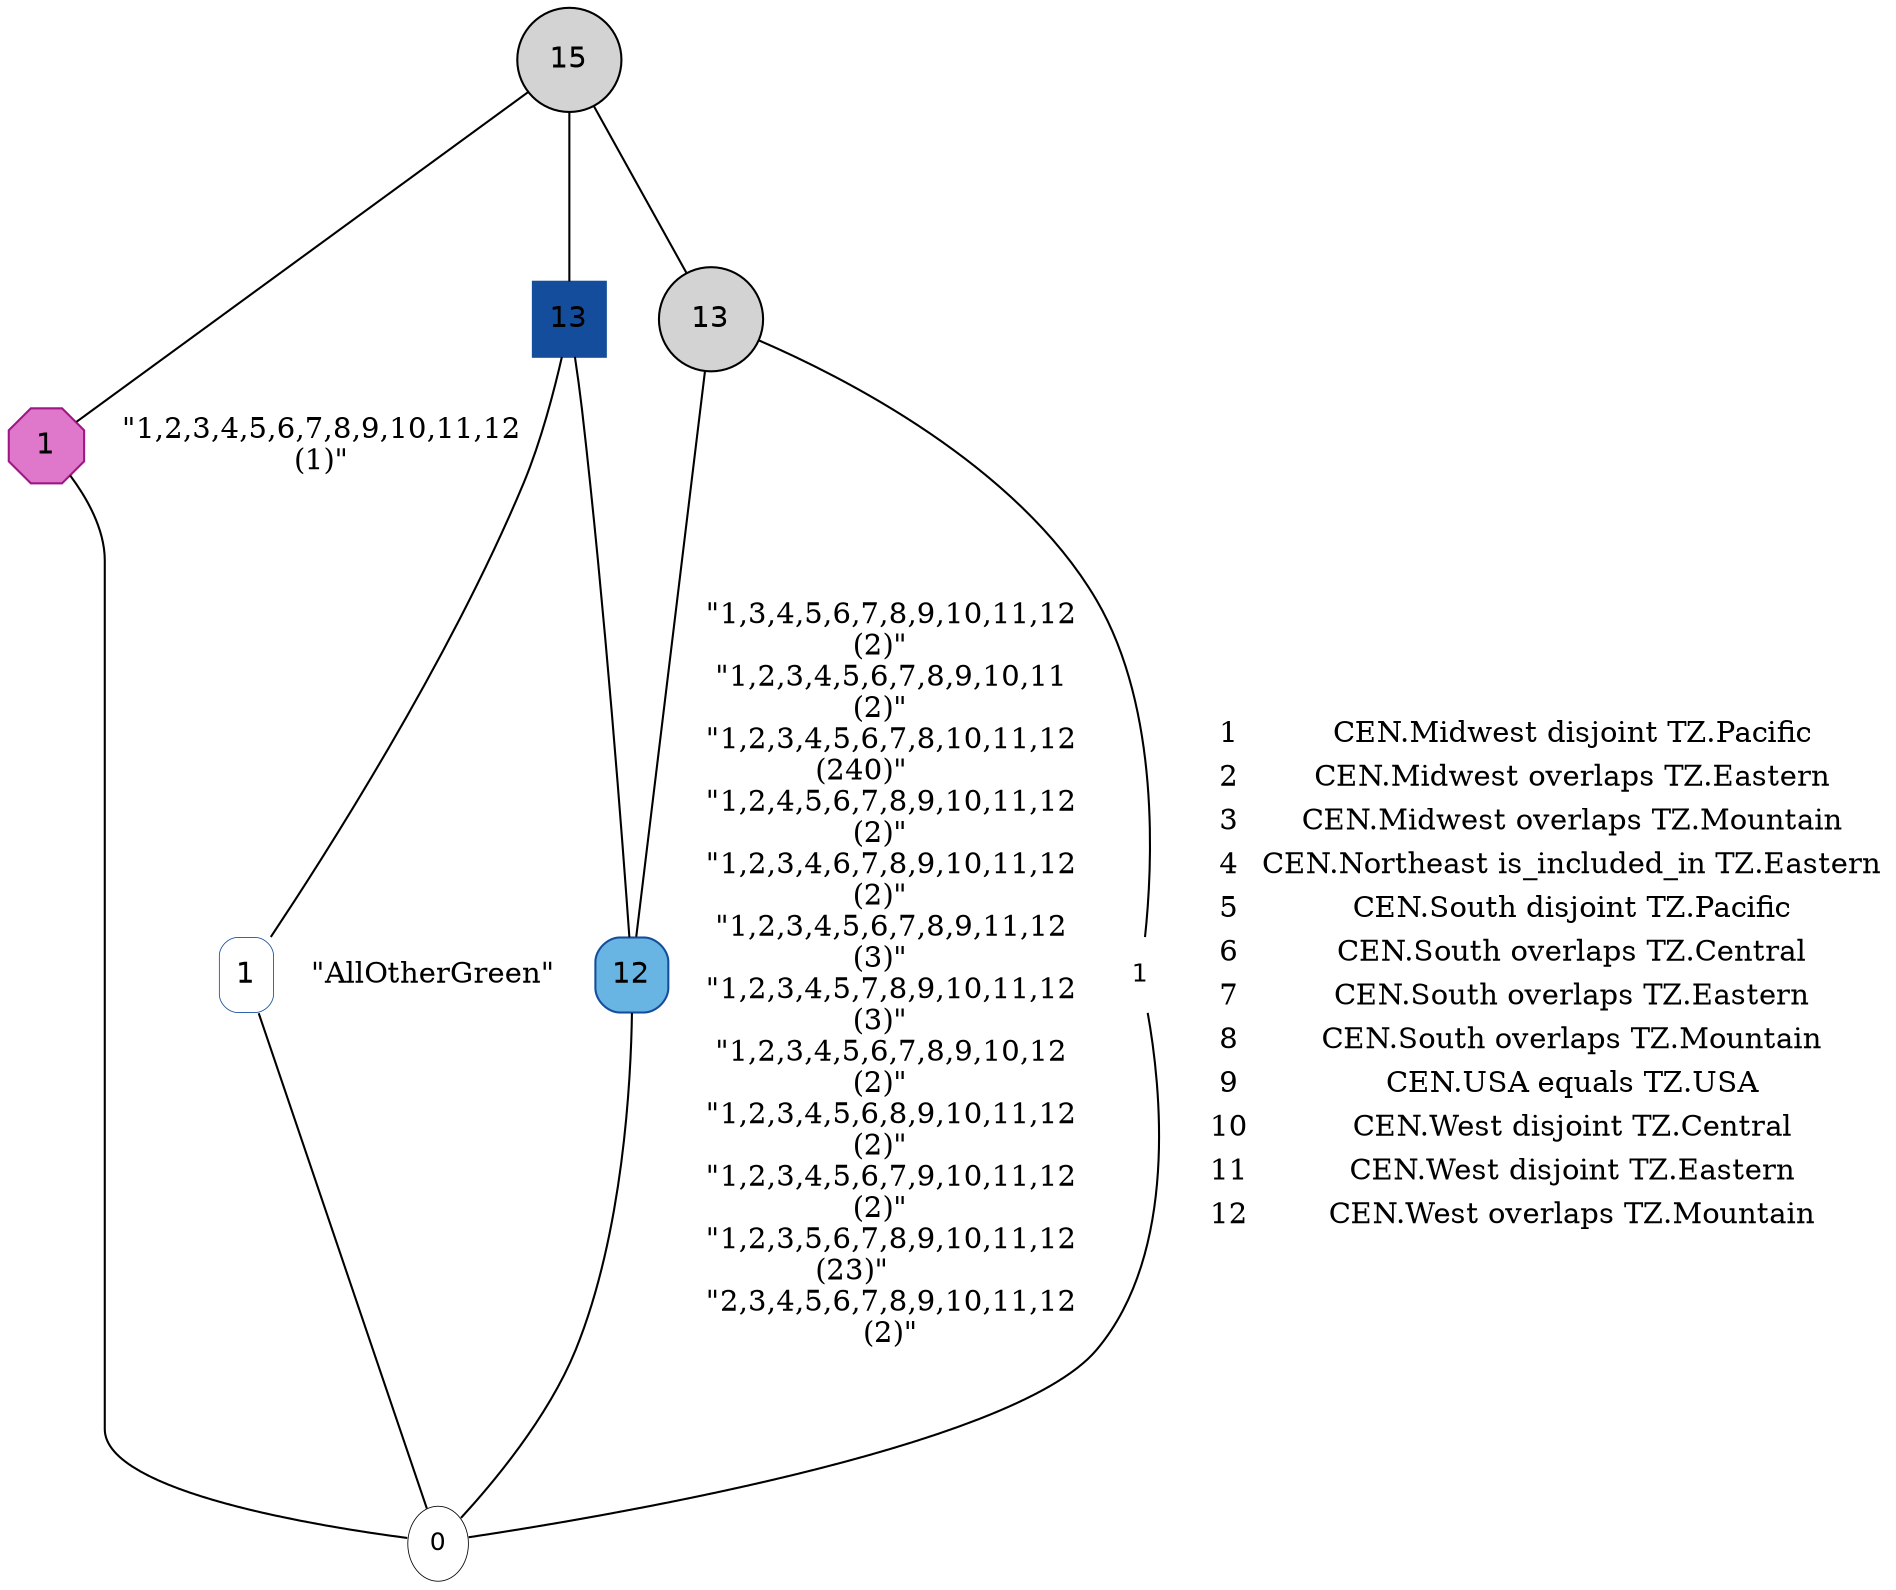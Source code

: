 // <Lattice object of 4 atoms 8 concepts 3 coatoms at 0x10f5a6fd0>
digraph Lattice {
	node [label="" shape=circle style=filled width=.25]
	edge [dir=none labeldistance=1.5 minlen=2]
	c0 ["''"="''" color="" fillcolor="" fontname=Helvetica fontsize=12 label=0 penwidth=0.4 shape="" style=""]
	c1 [color="#134d9c" fontname=Helvetica label=1 penwidth=0.4 shape=box style=rounded]
	c1 -> c1 [label="\"AllOtherGreen\"" color=transparent labelangle=270]
	c1 -> c0
	c2 [color="#9f1684" fillcolor="#df77cb" fontname=Helvetica label=1 shape=octagon style=filled]
	c2 -> c2 [label="\"1,2,3,4,5,6,7,8,9,10,11,12\n(1)\"" color=transparent labelangle=270]
	c2 -> c0
	c3 [color=black fillcolor=white fontname=Helvetica fontsize=12 label=1 shape=plaintext style="rounded,filled"]
	c3 -> c3 [label=< 
 <TABLE BORDER="0" CELLBORDER="1" CELLSPACING="0" CELLPADDING="2"> 
<TR> 
 <TD>1</TD> 
 <TD>CEN.Midwest disjoint TZ.Pacific</TD> 
 </TR> 
<TR> 
 <TD>2</TD> 
 <TD>CEN.Midwest overlaps TZ.Eastern</TD> 
 </TR> 
<TR> 
 <TD>3</TD> 
 <TD>CEN.Midwest overlaps TZ.Mountain</TD> 
 </TR> 
<TR> 
 <TD>4</TD> 
 <TD>CEN.Northeast is_included_in TZ.Eastern</TD> 
 </TR> 
<TR> 
 <TD>5</TD> 
 <TD>CEN.South disjoint TZ.Pacific</TD> 
 </TR> 
<TR> 
 <TD>6</TD> 
 <TD>CEN.South overlaps TZ.Central</TD> 
 </TR> 
<TR> 
 <TD>7</TD> 
 <TD>CEN.South overlaps TZ.Eastern</TD> 
 </TR> 
<TR> 
 <TD>8</TD> 
 <TD>CEN.South overlaps TZ.Mountain</TD> 
 </TR> 
<TR> 
 <TD>9</TD> 
 <TD>CEN.USA equals TZ.USA</TD> 
 </TR> 
<TR> 
 <TD>10</TD> 
 <TD>CEN.West disjoint TZ.Central</TD> 
 </TR> 
<TR> 
 <TD>11</TD> 
 <TD>CEN.West disjoint TZ.Eastern</TD> 
 </TR> 
<TR> 
 <TD>12</TD> 
 <TD>CEN.West overlaps TZ.Mountain</TD> 
 </TR> 
</TABLE> 
 > color=transparent labelangle=270]
	c3 -> c0
	c4 [color="#134d9c" fillcolor="#68b5e3" fontname=Helvetica label=12 shape=box style="rounded,filled"]
	c4 -> c4 [label="\"1,3,4,5,6,7,8,9,10,11,12\n(2)\"	
\"1,2,3,4,5,6,7,8,9,10,11\n(2)\"	
\"1,2,3,4,5,6,7,8,10,11,12\n(240)\"	
\"1,2,4,5,6,7,8,9,10,11,12\n(2)\"	
\"1,2,3,4,6,7,8,9,10,11,12\n(2)\"	
\"1,2,3,4,5,6,7,8,9,11,12\n(3)\"	
\"1,2,3,4,5,7,8,9,10,11,12\n(3)\"	
\"1,2,3,4,5,6,7,8,9,10,12\n(2)\"	
\"1,2,3,4,5,6,8,9,10,11,12\n(2)\"	
\"1,2,3,4,5,6,7,9,10,11,12\n(2)\"	
\"1,2,3,5,6,7,8,9,10,11,12\n(23)\"	
\"2,3,4,5,6,7,8,9,10,11,12\n(2)\"" color=transparent labelangle=270]
	c4 -> c0
	c5 [color="#134d9c" fontname=Helvetica label=13 shape=box]
	c5 -> c1
	c5 -> c4
	c6 [fontname=Helvetica label=13 style="rounded,filled"]
	c6 -> c3
	c6 -> c4
	c7 [fontname=Helvetica label=15]
	c7 -> c2
	c7 -> c5
	c7 -> c6
}

